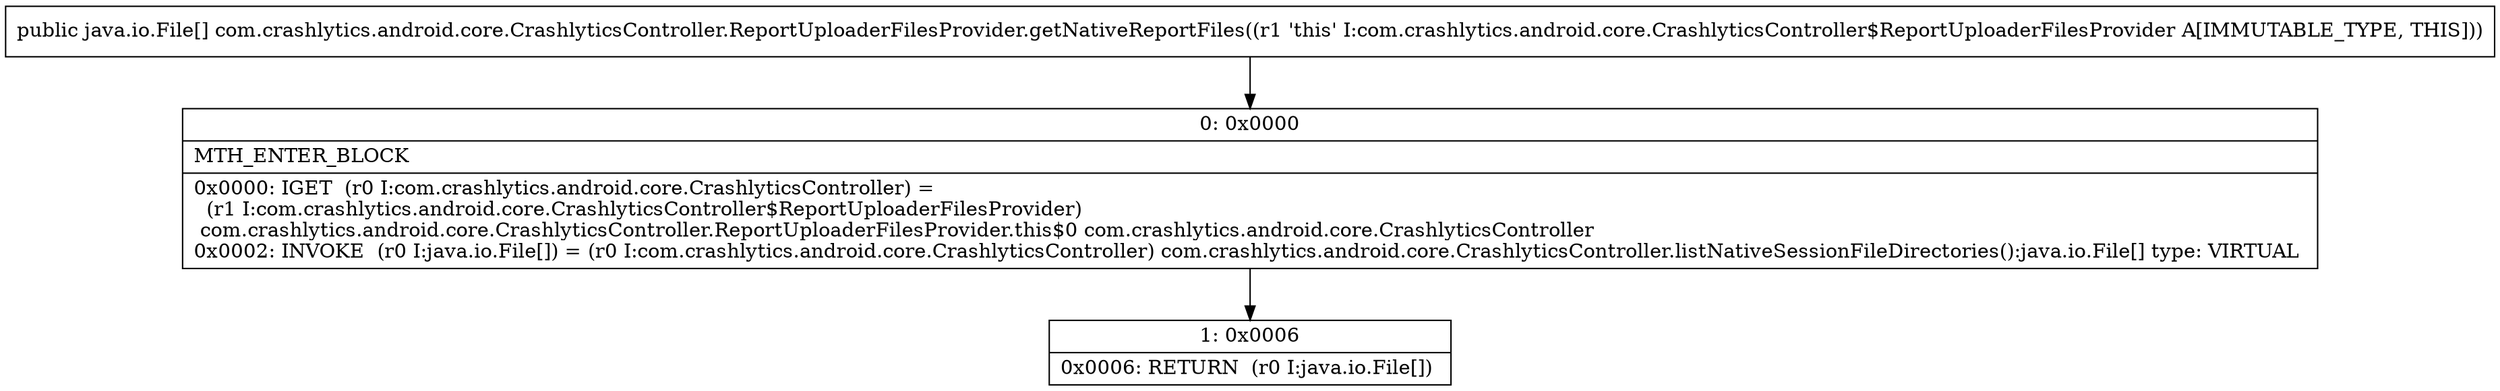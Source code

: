 digraph "CFG forcom.crashlytics.android.core.CrashlyticsController.ReportUploaderFilesProvider.getNativeReportFiles()[Ljava\/io\/File;" {
Node_0 [shape=record,label="{0\:\ 0x0000|MTH_ENTER_BLOCK\l|0x0000: IGET  (r0 I:com.crashlytics.android.core.CrashlyticsController) = \l  (r1 I:com.crashlytics.android.core.CrashlyticsController$ReportUploaderFilesProvider)\l com.crashlytics.android.core.CrashlyticsController.ReportUploaderFilesProvider.this$0 com.crashlytics.android.core.CrashlyticsController \l0x0002: INVOKE  (r0 I:java.io.File[]) = (r0 I:com.crashlytics.android.core.CrashlyticsController) com.crashlytics.android.core.CrashlyticsController.listNativeSessionFileDirectories():java.io.File[] type: VIRTUAL \l}"];
Node_1 [shape=record,label="{1\:\ 0x0006|0x0006: RETURN  (r0 I:java.io.File[]) \l}"];
MethodNode[shape=record,label="{public java.io.File[] com.crashlytics.android.core.CrashlyticsController.ReportUploaderFilesProvider.getNativeReportFiles((r1 'this' I:com.crashlytics.android.core.CrashlyticsController$ReportUploaderFilesProvider A[IMMUTABLE_TYPE, THIS])) }"];
MethodNode -> Node_0;
Node_0 -> Node_1;
}

